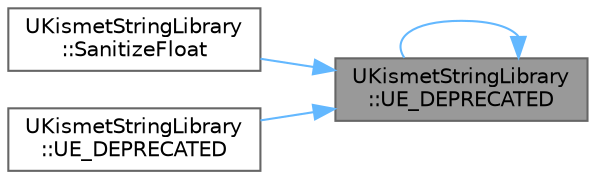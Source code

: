 digraph "UKismetStringLibrary::UE_DEPRECATED"
{
 // INTERACTIVE_SVG=YES
 // LATEX_PDF_SIZE
  bgcolor="transparent";
  edge [fontname=Helvetica,fontsize=10,labelfontname=Helvetica,labelfontsize=10];
  node [fontname=Helvetica,fontsize=10,shape=box,height=0.2,width=0.4];
  rankdir="RL";
  Node1 [id="Node000001",label="UKismetStringLibrary\l::UE_DEPRECATED",height=0.2,width=0.4,color="gray40", fillcolor="grey60", style="filled", fontcolor="black",tooltip="Converts a string to a float value."];
  Node1 -> Node2 [id="edge1_Node000001_Node000002",dir="back",color="steelblue1",style="solid",tooltip=" "];
  Node2 [id="Node000002",label="UKismetStringLibrary\l::SanitizeFloat",height=0.2,width=0.4,color="grey40", fillcolor="white", style="filled",URL="$d8/d08/classUKismetStringLibrary.html#a59830fbdb74c7f6295db5a4ad4d7ad61",tooltip=" "];
  Node1 -> Node3 [id="edge2_Node000001_Node000003",dir="back",color="steelblue1",style="solid",tooltip=" "];
  Node3 [id="Node000003",label="UKismetStringLibrary\l::UE_DEPRECATED",height=0.2,width=0.4,color="grey40", fillcolor="white", style="filled",URL="$d8/d08/classUKismetStringLibrary.html#acbbb04c9c7cf608e4fedf18e065dfd3e",tooltip="Converts a float->string, create a new string in the form AppendTo+Prefix+InFloat+Suffix."];
  Node1 -> Node1 [id="edge3_Node000001_Node000001",dir="back",color="steelblue1",style="solid",tooltip=" "];
}
